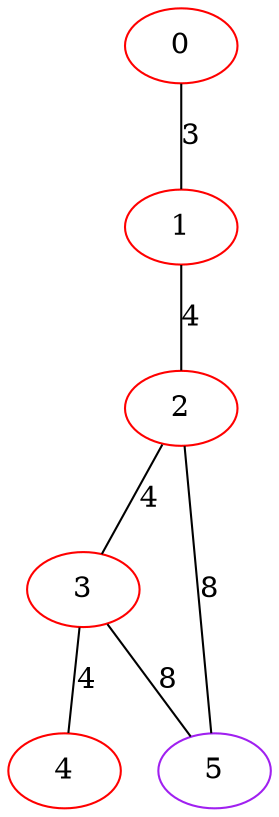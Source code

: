 graph "" {
0 [color=red, weight=1];
1 [color=red, weight=1];
2 [color=red, weight=1];
3 [color=red, weight=1];
4 [color=red, weight=1];
5 [color=purple, weight=4];
0 -- 1  [key=0, label=3];
1 -- 2  [key=0, label=4];
2 -- 3  [key=0, label=4];
2 -- 5  [key=0, label=8];
3 -- 4  [key=0, label=4];
3 -- 5  [key=0, label=8];
}
